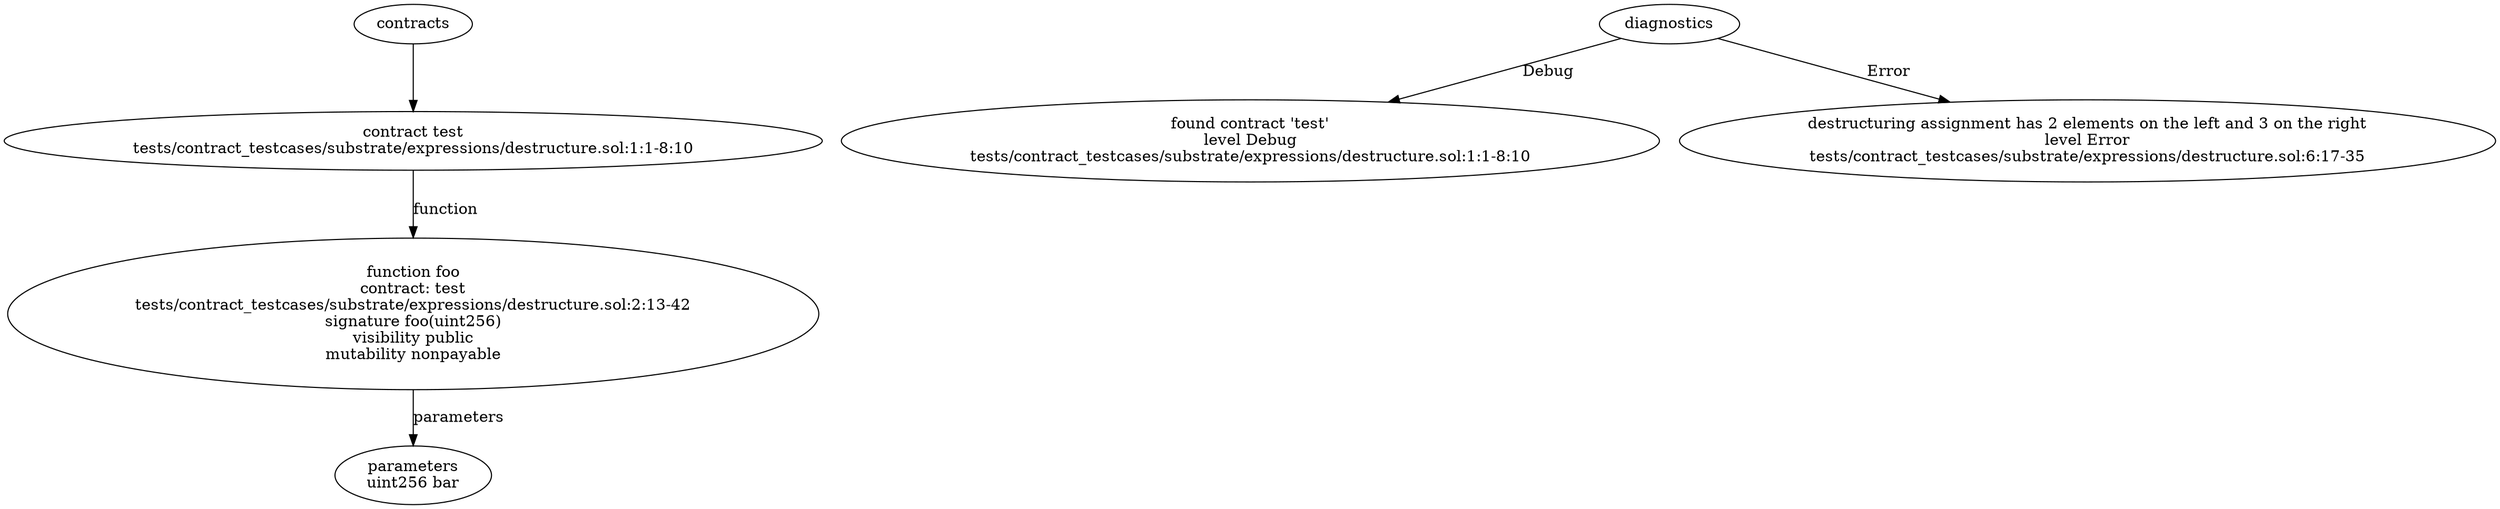 strict digraph "tests/contract_testcases/substrate/expressions/destructure.sol" {
	contract [label="contract test\ntests/contract_testcases/substrate/expressions/destructure.sol:1:1-8:10"]
	foo [label="function foo\ncontract: test\ntests/contract_testcases/substrate/expressions/destructure.sol:2:13-42\nsignature foo(uint256)\nvisibility public\nmutability nonpayable"]
	parameters [label="parameters\nuint256 bar"]
	diagnostic [label="found contract 'test'\nlevel Debug\ntests/contract_testcases/substrate/expressions/destructure.sol:1:1-8:10"]
	diagnostic_6 [label="destructuring assignment has 2 elements on the left and 3 on the right\nlevel Error\ntests/contract_testcases/substrate/expressions/destructure.sol:6:17-35"]
	contracts -> contract
	contract -> foo [label="function"]
	foo -> parameters [label="parameters"]
	diagnostics -> diagnostic [label="Debug"]
	diagnostics -> diagnostic_6 [label="Error"]
}
